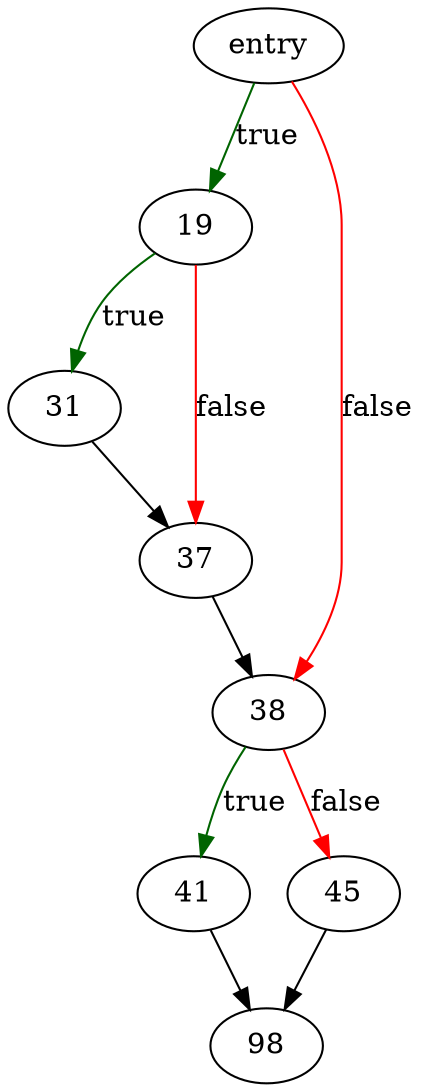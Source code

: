 digraph "balance_deeper" {
	// Node definitions.
	2 [label=entry];
	19;
	31;
	37;
	38;
	41;
	45;
	98;

	// Edge definitions.
	2 -> 19 [
		color=darkgreen
		label=true
	];
	2 -> 38 [
		color=red
		label=false
	];
	19 -> 31 [
		color=darkgreen
		label=true
	];
	19 -> 37 [
		color=red
		label=false
	];
	31 -> 37;
	37 -> 38;
	38 -> 41 [
		color=darkgreen
		label=true
	];
	38 -> 45 [
		color=red
		label=false
	];
	41 -> 98;
	45 -> 98;
}